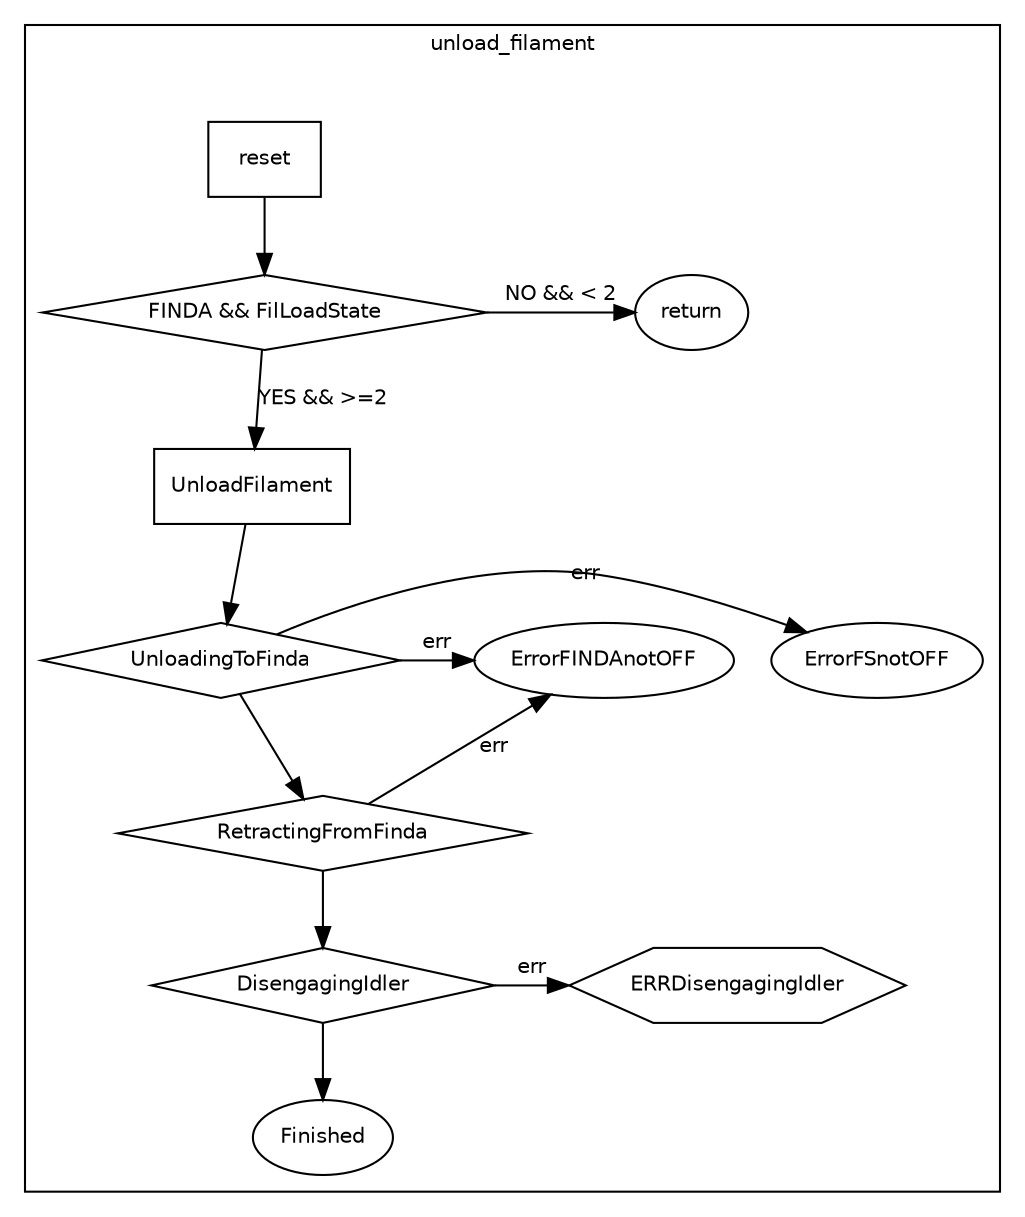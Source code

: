 digraph architecture {
   graph [fontname=Helvetica, fontsize=10];
   node [shape=record, fontname=Helvetica, fontsize=10];
   edge [fontname=Helvetica, fontsize=10];
   compound=true;
   subgraph cluster_unload_filament { label="unload_filament"
        reset;
        UnloadFilament [ URL="\ref logic::UnloadFilament"];
        finda_FilLoadState [ shape=diamond, label="FINDA && FilLoadState"];
        return [shape="oval"];
        UnloadingToFinda [ URL="\ref logic::UnloadingToFinda", shape=diamond];
        ErrorFSnotOFF [shape=oval];
        ErrorFINDAnotOFF [shape=oval];
        RetractingFromFinda [shape=diamond];
        DisengagingIdler [shape=diamond];
        ERRDisengagingIdler [shape=hexagon];
        Finished [shape=oval];
        {rank = same; finda_FilLoadState; return;}
        {rank = same; ErrorFSnotOFF; UnloadingToFinda; ErrorFINDAnotOFF;}
        {rank = same; DisengagingIdler; ERRDisengagingIdler;}
   }
   reset -> finda_FilLoadState
   finda_FilLoadState -> return [label="NO && < 2"];
   finda_FilLoadState -> UnloadFilament [label="YES && >=2"];
   UnloadFilament -> UnloadingToFinda;
   UnloadingToFinda -> ErrorFSnotOFF [label="err"];
   UnloadingToFinda -> ErrorFINDAnotOFF [label="err"];
   UnloadingToFinda -> RetractingFromFinda;
   RetractingFromFinda -> ErrorFINDAnotOFF [label="err"];
   RetractingFromFinda -> DisengagingIdler;
   DisengagingIdler -> ERRDisengagingIdler [label="err"];
   DisengagingIdler -> Finished;
}
